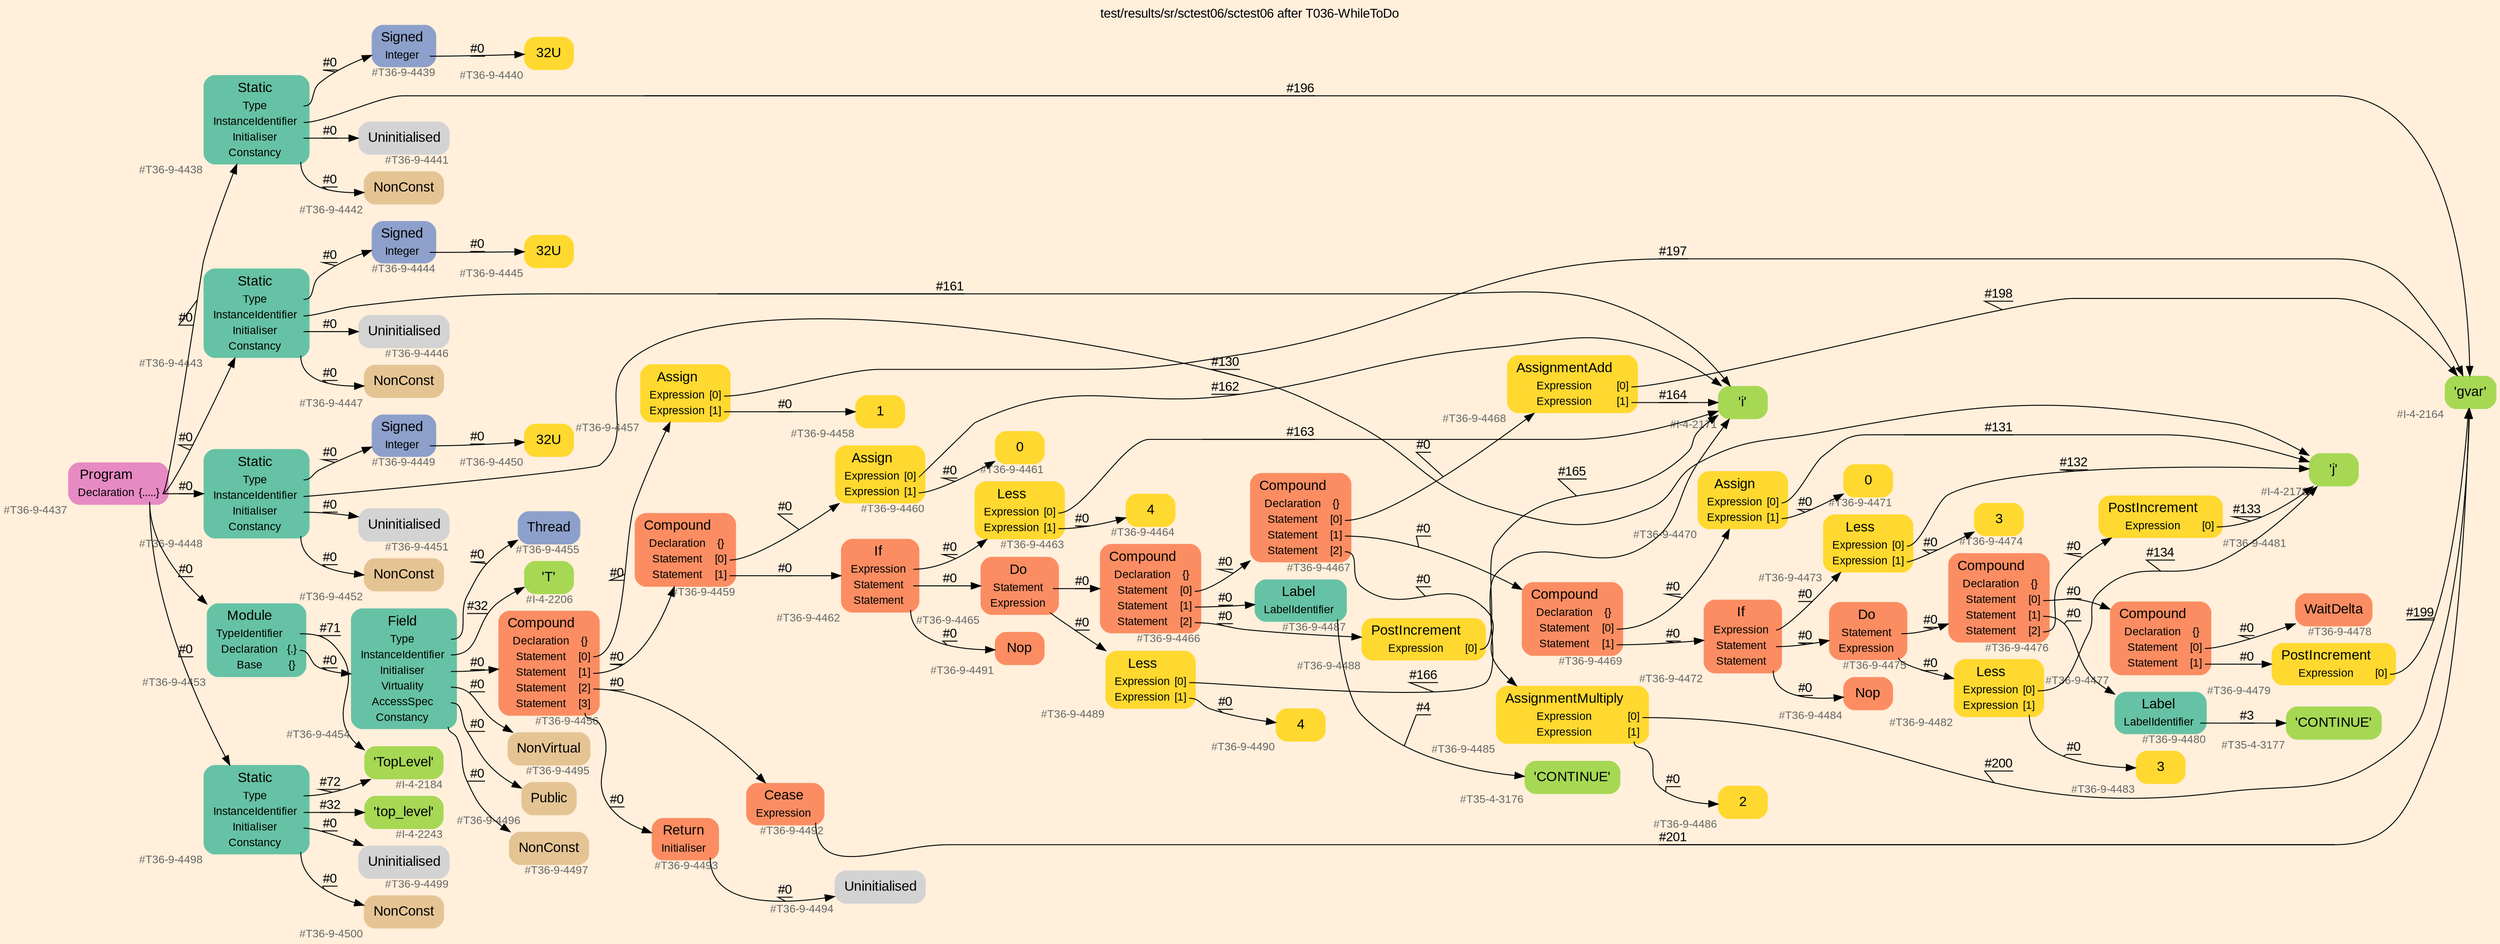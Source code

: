 digraph "test/results/sr/sctest06/sctest06 after T036-WhileToDo" {
label = "test/results/sr/sctest06/sctest06 after T036-WhileToDo"
labelloc = t
graph [
    rankdir = "LR"
    ranksep = 0.3
    bgcolor = antiquewhite1
    color = black
    fontcolor = black
    fontname = "Arial"
];
node [
    fontname = "Arial"
];
edge [
    fontname = "Arial"
];

// -------------------- node figure --------------------
// -------- block #T36-9-4437 ----------
"#T36-9-4437" [
    fillcolor = "/set28/4"
    xlabel = "#T36-9-4437"
    fontsize = "12"
    fontcolor = grey40
    shape = "plaintext"
    label = <<TABLE BORDER="0" CELLBORDER="0" CELLSPACING="0">
     <TR><TD><FONT COLOR="black" POINT-SIZE="15">Program</FONT></TD></TR>
     <TR><TD><FONT COLOR="black" POINT-SIZE="12">Declaration</FONT></TD><TD PORT="port0"><FONT COLOR="black" POINT-SIZE="12">{.....}</FONT></TD></TR>
    </TABLE>>
    style = "rounded,filled"
];

// -------- block #T36-9-4438 ----------
"#T36-9-4438" [
    fillcolor = "/set28/1"
    xlabel = "#T36-9-4438"
    fontsize = "12"
    fontcolor = grey40
    shape = "plaintext"
    label = <<TABLE BORDER="0" CELLBORDER="0" CELLSPACING="0">
     <TR><TD><FONT COLOR="black" POINT-SIZE="15">Static</FONT></TD></TR>
     <TR><TD><FONT COLOR="black" POINT-SIZE="12">Type</FONT></TD><TD PORT="port0"></TD></TR>
     <TR><TD><FONT COLOR="black" POINT-SIZE="12">InstanceIdentifier</FONT></TD><TD PORT="port1"></TD></TR>
     <TR><TD><FONT COLOR="black" POINT-SIZE="12">Initialiser</FONT></TD><TD PORT="port2"></TD></TR>
     <TR><TD><FONT COLOR="black" POINT-SIZE="12">Constancy</FONT></TD><TD PORT="port3"></TD></TR>
    </TABLE>>
    style = "rounded,filled"
];

// -------- block #T36-9-4439 ----------
"#T36-9-4439" [
    fillcolor = "/set28/3"
    xlabel = "#T36-9-4439"
    fontsize = "12"
    fontcolor = grey40
    shape = "plaintext"
    label = <<TABLE BORDER="0" CELLBORDER="0" CELLSPACING="0">
     <TR><TD><FONT COLOR="black" POINT-SIZE="15">Signed</FONT></TD></TR>
     <TR><TD><FONT COLOR="black" POINT-SIZE="12">Integer</FONT></TD><TD PORT="port0"></TD></TR>
    </TABLE>>
    style = "rounded,filled"
];

// -------- block #T36-9-4440 ----------
"#T36-9-4440" [
    fillcolor = "/set28/6"
    xlabel = "#T36-9-4440"
    fontsize = "12"
    fontcolor = grey40
    shape = "plaintext"
    label = <<TABLE BORDER="0" CELLBORDER="0" CELLSPACING="0">
     <TR><TD><FONT COLOR="black" POINT-SIZE="15">32U</FONT></TD></TR>
    </TABLE>>
    style = "rounded,filled"
];

// -------- block #I-4-2164 ----------
"#I-4-2164" [
    fillcolor = "/set28/5"
    xlabel = "#I-4-2164"
    fontsize = "12"
    fontcolor = grey40
    shape = "plaintext"
    label = <<TABLE BORDER="0" CELLBORDER="0" CELLSPACING="0">
     <TR><TD><FONT COLOR="black" POINT-SIZE="15">'gvar'</FONT></TD></TR>
    </TABLE>>
    style = "rounded,filled"
];

// -------- block #T36-9-4441 ----------
"#T36-9-4441" [
    xlabel = "#T36-9-4441"
    fontsize = "12"
    fontcolor = grey40
    shape = "plaintext"
    label = <<TABLE BORDER="0" CELLBORDER="0" CELLSPACING="0">
     <TR><TD><FONT COLOR="black" POINT-SIZE="15">Uninitialised</FONT></TD></TR>
    </TABLE>>
    style = "rounded,filled"
];

// -------- block #T36-9-4442 ----------
"#T36-9-4442" [
    fillcolor = "/set28/7"
    xlabel = "#T36-9-4442"
    fontsize = "12"
    fontcolor = grey40
    shape = "plaintext"
    label = <<TABLE BORDER="0" CELLBORDER="0" CELLSPACING="0">
     <TR><TD><FONT COLOR="black" POINT-SIZE="15">NonConst</FONT></TD></TR>
    </TABLE>>
    style = "rounded,filled"
];

// -------- block #T36-9-4443 ----------
"#T36-9-4443" [
    fillcolor = "/set28/1"
    xlabel = "#T36-9-4443"
    fontsize = "12"
    fontcolor = grey40
    shape = "plaintext"
    label = <<TABLE BORDER="0" CELLBORDER="0" CELLSPACING="0">
     <TR><TD><FONT COLOR="black" POINT-SIZE="15">Static</FONT></TD></TR>
     <TR><TD><FONT COLOR="black" POINT-SIZE="12">Type</FONT></TD><TD PORT="port0"></TD></TR>
     <TR><TD><FONT COLOR="black" POINT-SIZE="12">InstanceIdentifier</FONT></TD><TD PORT="port1"></TD></TR>
     <TR><TD><FONT COLOR="black" POINT-SIZE="12">Initialiser</FONT></TD><TD PORT="port2"></TD></TR>
     <TR><TD><FONT COLOR="black" POINT-SIZE="12">Constancy</FONT></TD><TD PORT="port3"></TD></TR>
    </TABLE>>
    style = "rounded,filled"
];

// -------- block #T36-9-4444 ----------
"#T36-9-4444" [
    fillcolor = "/set28/3"
    xlabel = "#T36-9-4444"
    fontsize = "12"
    fontcolor = grey40
    shape = "plaintext"
    label = <<TABLE BORDER="0" CELLBORDER="0" CELLSPACING="0">
     <TR><TD><FONT COLOR="black" POINT-SIZE="15">Signed</FONT></TD></TR>
     <TR><TD><FONT COLOR="black" POINT-SIZE="12">Integer</FONT></TD><TD PORT="port0"></TD></TR>
    </TABLE>>
    style = "rounded,filled"
];

// -------- block #T36-9-4445 ----------
"#T36-9-4445" [
    fillcolor = "/set28/6"
    xlabel = "#T36-9-4445"
    fontsize = "12"
    fontcolor = grey40
    shape = "plaintext"
    label = <<TABLE BORDER="0" CELLBORDER="0" CELLSPACING="0">
     <TR><TD><FONT COLOR="black" POINT-SIZE="15">32U</FONT></TD></TR>
    </TABLE>>
    style = "rounded,filled"
];

// -------- block #I-4-2171 ----------
"#I-4-2171" [
    fillcolor = "/set28/5"
    xlabel = "#I-4-2171"
    fontsize = "12"
    fontcolor = grey40
    shape = "plaintext"
    label = <<TABLE BORDER="0" CELLBORDER="0" CELLSPACING="0">
     <TR><TD><FONT COLOR="black" POINT-SIZE="15">'i'</FONT></TD></TR>
    </TABLE>>
    style = "rounded,filled"
];

// -------- block #T36-9-4446 ----------
"#T36-9-4446" [
    xlabel = "#T36-9-4446"
    fontsize = "12"
    fontcolor = grey40
    shape = "plaintext"
    label = <<TABLE BORDER="0" CELLBORDER="0" CELLSPACING="0">
     <TR><TD><FONT COLOR="black" POINT-SIZE="15">Uninitialised</FONT></TD></TR>
    </TABLE>>
    style = "rounded,filled"
];

// -------- block #T36-9-4447 ----------
"#T36-9-4447" [
    fillcolor = "/set28/7"
    xlabel = "#T36-9-4447"
    fontsize = "12"
    fontcolor = grey40
    shape = "plaintext"
    label = <<TABLE BORDER="0" CELLBORDER="0" CELLSPACING="0">
     <TR><TD><FONT COLOR="black" POINT-SIZE="15">NonConst</FONT></TD></TR>
    </TABLE>>
    style = "rounded,filled"
];

// -------- block #T36-9-4448 ----------
"#T36-9-4448" [
    fillcolor = "/set28/1"
    xlabel = "#T36-9-4448"
    fontsize = "12"
    fontcolor = grey40
    shape = "plaintext"
    label = <<TABLE BORDER="0" CELLBORDER="0" CELLSPACING="0">
     <TR><TD><FONT COLOR="black" POINT-SIZE="15">Static</FONT></TD></TR>
     <TR><TD><FONT COLOR="black" POINT-SIZE="12">Type</FONT></TD><TD PORT="port0"></TD></TR>
     <TR><TD><FONT COLOR="black" POINT-SIZE="12">InstanceIdentifier</FONT></TD><TD PORT="port1"></TD></TR>
     <TR><TD><FONT COLOR="black" POINT-SIZE="12">Initialiser</FONT></TD><TD PORT="port2"></TD></TR>
     <TR><TD><FONT COLOR="black" POINT-SIZE="12">Constancy</FONT></TD><TD PORT="port3"></TD></TR>
    </TABLE>>
    style = "rounded,filled"
];

// -------- block #T36-9-4449 ----------
"#T36-9-4449" [
    fillcolor = "/set28/3"
    xlabel = "#T36-9-4449"
    fontsize = "12"
    fontcolor = grey40
    shape = "plaintext"
    label = <<TABLE BORDER="0" CELLBORDER="0" CELLSPACING="0">
     <TR><TD><FONT COLOR="black" POINT-SIZE="15">Signed</FONT></TD></TR>
     <TR><TD><FONT COLOR="black" POINT-SIZE="12">Integer</FONT></TD><TD PORT="port0"></TD></TR>
    </TABLE>>
    style = "rounded,filled"
];

// -------- block #T36-9-4450 ----------
"#T36-9-4450" [
    fillcolor = "/set28/6"
    xlabel = "#T36-9-4450"
    fontsize = "12"
    fontcolor = grey40
    shape = "plaintext"
    label = <<TABLE BORDER="0" CELLBORDER="0" CELLSPACING="0">
     <TR><TD><FONT COLOR="black" POINT-SIZE="15">32U</FONT></TD></TR>
    </TABLE>>
    style = "rounded,filled"
];

// -------- block #I-4-2178 ----------
"#I-4-2178" [
    fillcolor = "/set28/5"
    xlabel = "#I-4-2178"
    fontsize = "12"
    fontcolor = grey40
    shape = "plaintext"
    label = <<TABLE BORDER="0" CELLBORDER="0" CELLSPACING="0">
     <TR><TD><FONT COLOR="black" POINT-SIZE="15">'j'</FONT></TD></TR>
    </TABLE>>
    style = "rounded,filled"
];

// -------- block #T36-9-4451 ----------
"#T36-9-4451" [
    xlabel = "#T36-9-4451"
    fontsize = "12"
    fontcolor = grey40
    shape = "plaintext"
    label = <<TABLE BORDER="0" CELLBORDER="0" CELLSPACING="0">
     <TR><TD><FONT COLOR="black" POINT-SIZE="15">Uninitialised</FONT></TD></TR>
    </TABLE>>
    style = "rounded,filled"
];

// -------- block #T36-9-4452 ----------
"#T36-9-4452" [
    fillcolor = "/set28/7"
    xlabel = "#T36-9-4452"
    fontsize = "12"
    fontcolor = grey40
    shape = "plaintext"
    label = <<TABLE BORDER="0" CELLBORDER="0" CELLSPACING="0">
     <TR><TD><FONT COLOR="black" POINT-SIZE="15">NonConst</FONT></TD></TR>
    </TABLE>>
    style = "rounded,filled"
];

// -------- block #T36-9-4453 ----------
"#T36-9-4453" [
    fillcolor = "/set28/1"
    xlabel = "#T36-9-4453"
    fontsize = "12"
    fontcolor = grey40
    shape = "plaintext"
    label = <<TABLE BORDER="0" CELLBORDER="0" CELLSPACING="0">
     <TR><TD><FONT COLOR="black" POINT-SIZE="15">Module</FONT></TD></TR>
     <TR><TD><FONT COLOR="black" POINT-SIZE="12">TypeIdentifier</FONT></TD><TD PORT="port0"></TD></TR>
     <TR><TD><FONT COLOR="black" POINT-SIZE="12">Declaration</FONT></TD><TD PORT="port1"><FONT COLOR="black" POINT-SIZE="12">{.}</FONT></TD></TR>
     <TR><TD><FONT COLOR="black" POINT-SIZE="12">Base</FONT></TD><TD PORT="port2"><FONT COLOR="black" POINT-SIZE="12">{}</FONT></TD></TR>
    </TABLE>>
    style = "rounded,filled"
];

// -------- block #I-4-2184 ----------
"#I-4-2184" [
    fillcolor = "/set28/5"
    xlabel = "#I-4-2184"
    fontsize = "12"
    fontcolor = grey40
    shape = "plaintext"
    label = <<TABLE BORDER="0" CELLBORDER="0" CELLSPACING="0">
     <TR><TD><FONT COLOR="black" POINT-SIZE="15">'TopLevel'</FONT></TD></TR>
    </TABLE>>
    style = "rounded,filled"
];

// -------- block #T36-9-4454 ----------
"#T36-9-4454" [
    fillcolor = "/set28/1"
    xlabel = "#T36-9-4454"
    fontsize = "12"
    fontcolor = grey40
    shape = "plaintext"
    label = <<TABLE BORDER="0" CELLBORDER="0" CELLSPACING="0">
     <TR><TD><FONT COLOR="black" POINT-SIZE="15">Field</FONT></TD></TR>
     <TR><TD><FONT COLOR="black" POINT-SIZE="12">Type</FONT></TD><TD PORT="port0"></TD></TR>
     <TR><TD><FONT COLOR="black" POINT-SIZE="12">InstanceIdentifier</FONT></TD><TD PORT="port1"></TD></TR>
     <TR><TD><FONT COLOR="black" POINT-SIZE="12">Initialiser</FONT></TD><TD PORT="port2"></TD></TR>
     <TR><TD><FONT COLOR="black" POINT-SIZE="12">Virtuality</FONT></TD><TD PORT="port3"></TD></TR>
     <TR><TD><FONT COLOR="black" POINT-SIZE="12">AccessSpec</FONT></TD><TD PORT="port4"></TD></TR>
     <TR><TD><FONT COLOR="black" POINT-SIZE="12">Constancy</FONT></TD><TD PORT="port5"></TD></TR>
    </TABLE>>
    style = "rounded,filled"
];

// -------- block #T36-9-4455 ----------
"#T36-9-4455" [
    fillcolor = "/set28/3"
    xlabel = "#T36-9-4455"
    fontsize = "12"
    fontcolor = grey40
    shape = "plaintext"
    label = <<TABLE BORDER="0" CELLBORDER="0" CELLSPACING="0">
     <TR><TD><FONT COLOR="black" POINT-SIZE="15">Thread</FONT></TD></TR>
    </TABLE>>
    style = "rounded,filled"
];

// -------- block #I-4-2206 ----------
"#I-4-2206" [
    fillcolor = "/set28/5"
    xlabel = "#I-4-2206"
    fontsize = "12"
    fontcolor = grey40
    shape = "plaintext"
    label = <<TABLE BORDER="0" CELLBORDER="0" CELLSPACING="0">
     <TR><TD><FONT COLOR="black" POINT-SIZE="15">'T'</FONT></TD></TR>
    </TABLE>>
    style = "rounded,filled"
];

// -------- block #T36-9-4456 ----------
"#T36-9-4456" [
    fillcolor = "/set28/2"
    xlabel = "#T36-9-4456"
    fontsize = "12"
    fontcolor = grey40
    shape = "plaintext"
    label = <<TABLE BORDER="0" CELLBORDER="0" CELLSPACING="0">
     <TR><TD><FONT COLOR="black" POINT-SIZE="15">Compound</FONT></TD></TR>
     <TR><TD><FONT COLOR="black" POINT-SIZE="12">Declaration</FONT></TD><TD PORT="port0"><FONT COLOR="black" POINT-SIZE="12">{}</FONT></TD></TR>
     <TR><TD><FONT COLOR="black" POINT-SIZE="12">Statement</FONT></TD><TD PORT="port1"><FONT COLOR="black" POINT-SIZE="12">[0]</FONT></TD></TR>
     <TR><TD><FONT COLOR="black" POINT-SIZE="12">Statement</FONT></TD><TD PORT="port2"><FONT COLOR="black" POINT-SIZE="12">[1]</FONT></TD></TR>
     <TR><TD><FONT COLOR="black" POINT-SIZE="12">Statement</FONT></TD><TD PORT="port3"><FONT COLOR="black" POINT-SIZE="12">[2]</FONT></TD></TR>
     <TR><TD><FONT COLOR="black" POINT-SIZE="12">Statement</FONT></TD><TD PORT="port4"><FONT COLOR="black" POINT-SIZE="12">[3]</FONT></TD></TR>
    </TABLE>>
    style = "rounded,filled"
];

// -------- block #T36-9-4457 ----------
"#T36-9-4457" [
    fillcolor = "/set28/6"
    xlabel = "#T36-9-4457"
    fontsize = "12"
    fontcolor = grey40
    shape = "plaintext"
    label = <<TABLE BORDER="0" CELLBORDER="0" CELLSPACING="0">
     <TR><TD><FONT COLOR="black" POINT-SIZE="15">Assign</FONT></TD></TR>
     <TR><TD><FONT COLOR="black" POINT-SIZE="12">Expression</FONT></TD><TD PORT="port0"><FONT COLOR="black" POINT-SIZE="12">[0]</FONT></TD></TR>
     <TR><TD><FONT COLOR="black" POINT-SIZE="12">Expression</FONT></TD><TD PORT="port1"><FONT COLOR="black" POINT-SIZE="12">[1]</FONT></TD></TR>
    </TABLE>>
    style = "rounded,filled"
];

// -------- block #T36-9-4458 ----------
"#T36-9-4458" [
    fillcolor = "/set28/6"
    xlabel = "#T36-9-4458"
    fontsize = "12"
    fontcolor = grey40
    shape = "plaintext"
    label = <<TABLE BORDER="0" CELLBORDER="0" CELLSPACING="0">
     <TR><TD><FONT COLOR="black" POINT-SIZE="15">1</FONT></TD></TR>
    </TABLE>>
    style = "rounded,filled"
];

// -------- block #T36-9-4459 ----------
"#T36-9-4459" [
    fillcolor = "/set28/2"
    xlabel = "#T36-9-4459"
    fontsize = "12"
    fontcolor = grey40
    shape = "plaintext"
    label = <<TABLE BORDER="0" CELLBORDER="0" CELLSPACING="0">
     <TR><TD><FONT COLOR="black" POINT-SIZE="15">Compound</FONT></TD></TR>
     <TR><TD><FONT COLOR="black" POINT-SIZE="12">Declaration</FONT></TD><TD PORT="port0"><FONT COLOR="black" POINT-SIZE="12">{}</FONT></TD></TR>
     <TR><TD><FONT COLOR="black" POINT-SIZE="12">Statement</FONT></TD><TD PORT="port1"><FONT COLOR="black" POINT-SIZE="12">[0]</FONT></TD></TR>
     <TR><TD><FONT COLOR="black" POINT-SIZE="12">Statement</FONT></TD><TD PORT="port2"><FONT COLOR="black" POINT-SIZE="12">[1]</FONT></TD></TR>
    </TABLE>>
    style = "rounded,filled"
];

// -------- block #T36-9-4460 ----------
"#T36-9-4460" [
    fillcolor = "/set28/6"
    xlabel = "#T36-9-4460"
    fontsize = "12"
    fontcolor = grey40
    shape = "plaintext"
    label = <<TABLE BORDER="0" CELLBORDER="0" CELLSPACING="0">
     <TR><TD><FONT COLOR="black" POINT-SIZE="15">Assign</FONT></TD></TR>
     <TR><TD><FONT COLOR="black" POINT-SIZE="12">Expression</FONT></TD><TD PORT="port0"><FONT COLOR="black" POINT-SIZE="12">[0]</FONT></TD></TR>
     <TR><TD><FONT COLOR="black" POINT-SIZE="12">Expression</FONT></TD><TD PORT="port1"><FONT COLOR="black" POINT-SIZE="12">[1]</FONT></TD></TR>
    </TABLE>>
    style = "rounded,filled"
];

// -------- block #T36-9-4461 ----------
"#T36-9-4461" [
    fillcolor = "/set28/6"
    xlabel = "#T36-9-4461"
    fontsize = "12"
    fontcolor = grey40
    shape = "plaintext"
    label = <<TABLE BORDER="0" CELLBORDER="0" CELLSPACING="0">
     <TR><TD><FONT COLOR="black" POINT-SIZE="15">0</FONT></TD></TR>
    </TABLE>>
    style = "rounded,filled"
];

// -------- block #T36-9-4462 ----------
"#T36-9-4462" [
    fillcolor = "/set28/2"
    xlabel = "#T36-9-4462"
    fontsize = "12"
    fontcolor = grey40
    shape = "plaintext"
    label = <<TABLE BORDER="0" CELLBORDER="0" CELLSPACING="0">
     <TR><TD><FONT COLOR="black" POINT-SIZE="15">If</FONT></TD></TR>
     <TR><TD><FONT COLOR="black" POINT-SIZE="12">Expression</FONT></TD><TD PORT="port0"></TD></TR>
     <TR><TD><FONT COLOR="black" POINT-SIZE="12">Statement</FONT></TD><TD PORT="port1"></TD></TR>
     <TR><TD><FONT COLOR="black" POINT-SIZE="12">Statement</FONT></TD><TD PORT="port2"></TD></TR>
    </TABLE>>
    style = "rounded,filled"
];

// -------- block #T36-9-4463 ----------
"#T36-9-4463" [
    fillcolor = "/set28/6"
    xlabel = "#T36-9-4463"
    fontsize = "12"
    fontcolor = grey40
    shape = "plaintext"
    label = <<TABLE BORDER="0" CELLBORDER="0" CELLSPACING="0">
     <TR><TD><FONT COLOR="black" POINT-SIZE="15">Less</FONT></TD></TR>
     <TR><TD><FONT COLOR="black" POINT-SIZE="12">Expression</FONT></TD><TD PORT="port0"><FONT COLOR="black" POINT-SIZE="12">[0]</FONT></TD></TR>
     <TR><TD><FONT COLOR="black" POINT-SIZE="12">Expression</FONT></TD><TD PORT="port1"><FONT COLOR="black" POINT-SIZE="12">[1]</FONT></TD></TR>
    </TABLE>>
    style = "rounded,filled"
];

// -------- block #T36-9-4464 ----------
"#T36-9-4464" [
    fillcolor = "/set28/6"
    xlabel = "#T36-9-4464"
    fontsize = "12"
    fontcolor = grey40
    shape = "plaintext"
    label = <<TABLE BORDER="0" CELLBORDER="0" CELLSPACING="0">
     <TR><TD><FONT COLOR="black" POINT-SIZE="15">4</FONT></TD></TR>
    </TABLE>>
    style = "rounded,filled"
];

// -------- block #T36-9-4465 ----------
"#T36-9-4465" [
    fillcolor = "/set28/2"
    xlabel = "#T36-9-4465"
    fontsize = "12"
    fontcolor = grey40
    shape = "plaintext"
    label = <<TABLE BORDER="0" CELLBORDER="0" CELLSPACING="0">
     <TR><TD><FONT COLOR="black" POINT-SIZE="15">Do</FONT></TD></TR>
     <TR><TD><FONT COLOR="black" POINT-SIZE="12">Statement</FONT></TD><TD PORT="port0"></TD></TR>
     <TR><TD><FONT COLOR="black" POINT-SIZE="12">Expression</FONT></TD><TD PORT="port1"></TD></TR>
    </TABLE>>
    style = "rounded,filled"
];

// -------- block #T36-9-4466 ----------
"#T36-9-4466" [
    fillcolor = "/set28/2"
    xlabel = "#T36-9-4466"
    fontsize = "12"
    fontcolor = grey40
    shape = "plaintext"
    label = <<TABLE BORDER="0" CELLBORDER="0" CELLSPACING="0">
     <TR><TD><FONT COLOR="black" POINT-SIZE="15">Compound</FONT></TD></TR>
     <TR><TD><FONT COLOR="black" POINT-SIZE="12">Declaration</FONT></TD><TD PORT="port0"><FONT COLOR="black" POINT-SIZE="12">{}</FONT></TD></TR>
     <TR><TD><FONT COLOR="black" POINT-SIZE="12">Statement</FONT></TD><TD PORT="port1"><FONT COLOR="black" POINT-SIZE="12">[0]</FONT></TD></TR>
     <TR><TD><FONT COLOR="black" POINT-SIZE="12">Statement</FONT></TD><TD PORT="port2"><FONT COLOR="black" POINT-SIZE="12">[1]</FONT></TD></TR>
     <TR><TD><FONT COLOR="black" POINT-SIZE="12">Statement</FONT></TD><TD PORT="port3"><FONT COLOR="black" POINT-SIZE="12">[2]</FONT></TD></TR>
    </TABLE>>
    style = "rounded,filled"
];

// -------- block #T36-9-4467 ----------
"#T36-9-4467" [
    fillcolor = "/set28/2"
    xlabel = "#T36-9-4467"
    fontsize = "12"
    fontcolor = grey40
    shape = "plaintext"
    label = <<TABLE BORDER="0" CELLBORDER="0" CELLSPACING="0">
     <TR><TD><FONT COLOR="black" POINT-SIZE="15">Compound</FONT></TD></TR>
     <TR><TD><FONT COLOR="black" POINT-SIZE="12">Declaration</FONT></TD><TD PORT="port0"><FONT COLOR="black" POINT-SIZE="12">{}</FONT></TD></TR>
     <TR><TD><FONT COLOR="black" POINT-SIZE="12">Statement</FONT></TD><TD PORT="port1"><FONT COLOR="black" POINT-SIZE="12">[0]</FONT></TD></TR>
     <TR><TD><FONT COLOR="black" POINT-SIZE="12">Statement</FONT></TD><TD PORT="port2"><FONT COLOR="black" POINT-SIZE="12">[1]</FONT></TD></TR>
     <TR><TD><FONT COLOR="black" POINT-SIZE="12">Statement</FONT></TD><TD PORT="port3"><FONT COLOR="black" POINT-SIZE="12">[2]</FONT></TD></TR>
    </TABLE>>
    style = "rounded,filled"
];

// -------- block #T36-9-4468 ----------
"#T36-9-4468" [
    fillcolor = "/set28/6"
    xlabel = "#T36-9-4468"
    fontsize = "12"
    fontcolor = grey40
    shape = "plaintext"
    label = <<TABLE BORDER="0" CELLBORDER="0" CELLSPACING="0">
     <TR><TD><FONT COLOR="black" POINT-SIZE="15">AssignmentAdd</FONT></TD></TR>
     <TR><TD><FONT COLOR="black" POINT-SIZE="12">Expression</FONT></TD><TD PORT="port0"><FONT COLOR="black" POINT-SIZE="12">[0]</FONT></TD></TR>
     <TR><TD><FONT COLOR="black" POINT-SIZE="12">Expression</FONT></TD><TD PORT="port1"><FONT COLOR="black" POINT-SIZE="12">[1]</FONT></TD></TR>
    </TABLE>>
    style = "rounded,filled"
];

// -------- block #T36-9-4469 ----------
"#T36-9-4469" [
    fillcolor = "/set28/2"
    xlabel = "#T36-9-4469"
    fontsize = "12"
    fontcolor = grey40
    shape = "plaintext"
    label = <<TABLE BORDER="0" CELLBORDER="0" CELLSPACING="0">
     <TR><TD><FONT COLOR="black" POINT-SIZE="15">Compound</FONT></TD></TR>
     <TR><TD><FONT COLOR="black" POINT-SIZE="12">Declaration</FONT></TD><TD PORT="port0"><FONT COLOR="black" POINT-SIZE="12">{}</FONT></TD></TR>
     <TR><TD><FONT COLOR="black" POINT-SIZE="12">Statement</FONT></TD><TD PORT="port1"><FONT COLOR="black" POINT-SIZE="12">[0]</FONT></TD></TR>
     <TR><TD><FONT COLOR="black" POINT-SIZE="12">Statement</FONT></TD><TD PORT="port2"><FONT COLOR="black" POINT-SIZE="12">[1]</FONT></TD></TR>
    </TABLE>>
    style = "rounded,filled"
];

// -------- block #T36-9-4470 ----------
"#T36-9-4470" [
    fillcolor = "/set28/6"
    xlabel = "#T36-9-4470"
    fontsize = "12"
    fontcolor = grey40
    shape = "plaintext"
    label = <<TABLE BORDER="0" CELLBORDER="0" CELLSPACING="0">
     <TR><TD><FONT COLOR="black" POINT-SIZE="15">Assign</FONT></TD></TR>
     <TR><TD><FONT COLOR="black" POINT-SIZE="12">Expression</FONT></TD><TD PORT="port0"><FONT COLOR="black" POINT-SIZE="12">[0]</FONT></TD></TR>
     <TR><TD><FONT COLOR="black" POINT-SIZE="12">Expression</FONT></TD><TD PORT="port1"><FONT COLOR="black" POINT-SIZE="12">[1]</FONT></TD></TR>
    </TABLE>>
    style = "rounded,filled"
];

// -------- block #T36-9-4471 ----------
"#T36-9-4471" [
    fillcolor = "/set28/6"
    xlabel = "#T36-9-4471"
    fontsize = "12"
    fontcolor = grey40
    shape = "plaintext"
    label = <<TABLE BORDER="0" CELLBORDER="0" CELLSPACING="0">
     <TR><TD><FONT COLOR="black" POINT-SIZE="15">0</FONT></TD></TR>
    </TABLE>>
    style = "rounded,filled"
];

// -------- block #T36-9-4472 ----------
"#T36-9-4472" [
    fillcolor = "/set28/2"
    xlabel = "#T36-9-4472"
    fontsize = "12"
    fontcolor = grey40
    shape = "plaintext"
    label = <<TABLE BORDER="0" CELLBORDER="0" CELLSPACING="0">
     <TR><TD><FONT COLOR="black" POINT-SIZE="15">If</FONT></TD></TR>
     <TR><TD><FONT COLOR="black" POINT-SIZE="12">Expression</FONT></TD><TD PORT="port0"></TD></TR>
     <TR><TD><FONT COLOR="black" POINT-SIZE="12">Statement</FONT></TD><TD PORT="port1"></TD></TR>
     <TR><TD><FONT COLOR="black" POINT-SIZE="12">Statement</FONT></TD><TD PORT="port2"></TD></TR>
    </TABLE>>
    style = "rounded,filled"
];

// -------- block #T36-9-4473 ----------
"#T36-9-4473" [
    fillcolor = "/set28/6"
    xlabel = "#T36-9-4473"
    fontsize = "12"
    fontcolor = grey40
    shape = "plaintext"
    label = <<TABLE BORDER="0" CELLBORDER="0" CELLSPACING="0">
     <TR><TD><FONT COLOR="black" POINT-SIZE="15">Less</FONT></TD></TR>
     <TR><TD><FONT COLOR="black" POINT-SIZE="12">Expression</FONT></TD><TD PORT="port0"><FONT COLOR="black" POINT-SIZE="12">[0]</FONT></TD></TR>
     <TR><TD><FONT COLOR="black" POINT-SIZE="12">Expression</FONT></TD><TD PORT="port1"><FONT COLOR="black" POINT-SIZE="12">[1]</FONT></TD></TR>
    </TABLE>>
    style = "rounded,filled"
];

// -------- block #T36-9-4474 ----------
"#T36-9-4474" [
    fillcolor = "/set28/6"
    xlabel = "#T36-9-4474"
    fontsize = "12"
    fontcolor = grey40
    shape = "plaintext"
    label = <<TABLE BORDER="0" CELLBORDER="0" CELLSPACING="0">
     <TR><TD><FONT COLOR="black" POINT-SIZE="15">3</FONT></TD></TR>
    </TABLE>>
    style = "rounded,filled"
];

// -------- block #T36-9-4475 ----------
"#T36-9-4475" [
    fillcolor = "/set28/2"
    xlabel = "#T36-9-4475"
    fontsize = "12"
    fontcolor = grey40
    shape = "plaintext"
    label = <<TABLE BORDER="0" CELLBORDER="0" CELLSPACING="0">
     <TR><TD><FONT COLOR="black" POINT-SIZE="15">Do</FONT></TD></TR>
     <TR><TD><FONT COLOR="black" POINT-SIZE="12">Statement</FONT></TD><TD PORT="port0"></TD></TR>
     <TR><TD><FONT COLOR="black" POINT-SIZE="12">Expression</FONT></TD><TD PORT="port1"></TD></TR>
    </TABLE>>
    style = "rounded,filled"
];

// -------- block #T36-9-4476 ----------
"#T36-9-4476" [
    fillcolor = "/set28/2"
    xlabel = "#T36-9-4476"
    fontsize = "12"
    fontcolor = grey40
    shape = "plaintext"
    label = <<TABLE BORDER="0" CELLBORDER="0" CELLSPACING="0">
     <TR><TD><FONT COLOR="black" POINT-SIZE="15">Compound</FONT></TD></TR>
     <TR><TD><FONT COLOR="black" POINT-SIZE="12">Declaration</FONT></TD><TD PORT="port0"><FONT COLOR="black" POINT-SIZE="12">{}</FONT></TD></TR>
     <TR><TD><FONT COLOR="black" POINT-SIZE="12">Statement</FONT></TD><TD PORT="port1"><FONT COLOR="black" POINT-SIZE="12">[0]</FONT></TD></TR>
     <TR><TD><FONT COLOR="black" POINT-SIZE="12">Statement</FONT></TD><TD PORT="port2"><FONT COLOR="black" POINT-SIZE="12">[1]</FONT></TD></TR>
     <TR><TD><FONT COLOR="black" POINT-SIZE="12">Statement</FONT></TD><TD PORT="port3"><FONT COLOR="black" POINT-SIZE="12">[2]</FONT></TD></TR>
    </TABLE>>
    style = "rounded,filled"
];

// -------- block #T36-9-4477 ----------
"#T36-9-4477" [
    fillcolor = "/set28/2"
    xlabel = "#T36-9-4477"
    fontsize = "12"
    fontcolor = grey40
    shape = "plaintext"
    label = <<TABLE BORDER="0" CELLBORDER="0" CELLSPACING="0">
     <TR><TD><FONT COLOR="black" POINT-SIZE="15">Compound</FONT></TD></TR>
     <TR><TD><FONT COLOR="black" POINT-SIZE="12">Declaration</FONT></TD><TD PORT="port0"><FONT COLOR="black" POINT-SIZE="12">{}</FONT></TD></TR>
     <TR><TD><FONT COLOR="black" POINT-SIZE="12">Statement</FONT></TD><TD PORT="port1"><FONT COLOR="black" POINT-SIZE="12">[0]</FONT></TD></TR>
     <TR><TD><FONT COLOR="black" POINT-SIZE="12">Statement</FONT></TD><TD PORT="port2"><FONT COLOR="black" POINT-SIZE="12">[1]</FONT></TD></TR>
    </TABLE>>
    style = "rounded,filled"
];

// -------- block #T36-9-4478 ----------
"#T36-9-4478" [
    fillcolor = "/set28/2"
    xlabel = "#T36-9-4478"
    fontsize = "12"
    fontcolor = grey40
    shape = "plaintext"
    label = <<TABLE BORDER="0" CELLBORDER="0" CELLSPACING="0">
     <TR><TD><FONT COLOR="black" POINT-SIZE="15">WaitDelta</FONT></TD></TR>
    </TABLE>>
    style = "rounded,filled"
];

// -------- block #T36-9-4479 ----------
"#T36-9-4479" [
    fillcolor = "/set28/6"
    xlabel = "#T36-9-4479"
    fontsize = "12"
    fontcolor = grey40
    shape = "plaintext"
    label = <<TABLE BORDER="0" CELLBORDER="0" CELLSPACING="0">
     <TR><TD><FONT COLOR="black" POINT-SIZE="15">PostIncrement</FONT></TD></TR>
     <TR><TD><FONT COLOR="black" POINT-SIZE="12">Expression</FONT></TD><TD PORT="port0"><FONT COLOR="black" POINT-SIZE="12">[0]</FONT></TD></TR>
    </TABLE>>
    style = "rounded,filled"
];

// -------- block #T36-9-4480 ----------
"#T36-9-4480" [
    fillcolor = "/set28/1"
    xlabel = "#T36-9-4480"
    fontsize = "12"
    fontcolor = grey40
    shape = "plaintext"
    label = <<TABLE BORDER="0" CELLBORDER="0" CELLSPACING="0">
     <TR><TD><FONT COLOR="black" POINT-SIZE="15">Label</FONT></TD></TR>
     <TR><TD><FONT COLOR="black" POINT-SIZE="12">LabelIdentifier</FONT></TD><TD PORT="port0"></TD></TR>
    </TABLE>>
    style = "rounded,filled"
];

// -------- block #T35-4-3177 ----------
"#T35-4-3177" [
    fillcolor = "/set28/5"
    xlabel = "#T35-4-3177"
    fontsize = "12"
    fontcolor = grey40
    shape = "plaintext"
    label = <<TABLE BORDER="0" CELLBORDER="0" CELLSPACING="0">
     <TR><TD><FONT COLOR="black" POINT-SIZE="15">'CONTINUE'</FONT></TD></TR>
    </TABLE>>
    style = "rounded,filled"
];

// -------- block #T36-9-4481 ----------
"#T36-9-4481" [
    fillcolor = "/set28/6"
    xlabel = "#T36-9-4481"
    fontsize = "12"
    fontcolor = grey40
    shape = "plaintext"
    label = <<TABLE BORDER="0" CELLBORDER="0" CELLSPACING="0">
     <TR><TD><FONT COLOR="black" POINT-SIZE="15">PostIncrement</FONT></TD></TR>
     <TR><TD><FONT COLOR="black" POINT-SIZE="12">Expression</FONT></TD><TD PORT="port0"><FONT COLOR="black" POINT-SIZE="12">[0]</FONT></TD></TR>
    </TABLE>>
    style = "rounded,filled"
];

// -------- block #T36-9-4482 ----------
"#T36-9-4482" [
    fillcolor = "/set28/6"
    xlabel = "#T36-9-4482"
    fontsize = "12"
    fontcolor = grey40
    shape = "plaintext"
    label = <<TABLE BORDER="0" CELLBORDER="0" CELLSPACING="0">
     <TR><TD><FONT COLOR="black" POINT-SIZE="15">Less</FONT></TD></TR>
     <TR><TD><FONT COLOR="black" POINT-SIZE="12">Expression</FONT></TD><TD PORT="port0"><FONT COLOR="black" POINT-SIZE="12">[0]</FONT></TD></TR>
     <TR><TD><FONT COLOR="black" POINT-SIZE="12">Expression</FONT></TD><TD PORT="port1"><FONT COLOR="black" POINT-SIZE="12">[1]</FONT></TD></TR>
    </TABLE>>
    style = "rounded,filled"
];

// -------- block #T36-9-4483 ----------
"#T36-9-4483" [
    fillcolor = "/set28/6"
    xlabel = "#T36-9-4483"
    fontsize = "12"
    fontcolor = grey40
    shape = "plaintext"
    label = <<TABLE BORDER="0" CELLBORDER="0" CELLSPACING="0">
     <TR><TD><FONT COLOR="black" POINT-SIZE="15">3</FONT></TD></TR>
    </TABLE>>
    style = "rounded,filled"
];

// -------- block #T36-9-4484 ----------
"#T36-9-4484" [
    fillcolor = "/set28/2"
    xlabel = "#T36-9-4484"
    fontsize = "12"
    fontcolor = grey40
    shape = "plaintext"
    label = <<TABLE BORDER="0" CELLBORDER="0" CELLSPACING="0">
     <TR><TD><FONT COLOR="black" POINT-SIZE="15">Nop</FONT></TD></TR>
    </TABLE>>
    style = "rounded,filled"
];

// -------- block #T36-9-4485 ----------
"#T36-9-4485" [
    fillcolor = "/set28/6"
    xlabel = "#T36-9-4485"
    fontsize = "12"
    fontcolor = grey40
    shape = "plaintext"
    label = <<TABLE BORDER="0" CELLBORDER="0" CELLSPACING="0">
     <TR><TD><FONT COLOR="black" POINT-SIZE="15">AssignmentMultiply</FONT></TD></TR>
     <TR><TD><FONT COLOR="black" POINT-SIZE="12">Expression</FONT></TD><TD PORT="port0"><FONT COLOR="black" POINT-SIZE="12">[0]</FONT></TD></TR>
     <TR><TD><FONT COLOR="black" POINT-SIZE="12">Expression</FONT></TD><TD PORT="port1"><FONT COLOR="black" POINT-SIZE="12">[1]</FONT></TD></TR>
    </TABLE>>
    style = "rounded,filled"
];

// -------- block #T36-9-4486 ----------
"#T36-9-4486" [
    fillcolor = "/set28/6"
    xlabel = "#T36-9-4486"
    fontsize = "12"
    fontcolor = grey40
    shape = "plaintext"
    label = <<TABLE BORDER="0" CELLBORDER="0" CELLSPACING="0">
     <TR><TD><FONT COLOR="black" POINT-SIZE="15">2</FONT></TD></TR>
    </TABLE>>
    style = "rounded,filled"
];

// -------- block #T36-9-4487 ----------
"#T36-9-4487" [
    fillcolor = "/set28/1"
    xlabel = "#T36-9-4487"
    fontsize = "12"
    fontcolor = grey40
    shape = "plaintext"
    label = <<TABLE BORDER="0" CELLBORDER="0" CELLSPACING="0">
     <TR><TD><FONT COLOR="black" POINT-SIZE="15">Label</FONT></TD></TR>
     <TR><TD><FONT COLOR="black" POINT-SIZE="12">LabelIdentifier</FONT></TD><TD PORT="port0"></TD></TR>
    </TABLE>>
    style = "rounded,filled"
];

// -------- block #T35-4-3176 ----------
"#T35-4-3176" [
    fillcolor = "/set28/5"
    xlabel = "#T35-4-3176"
    fontsize = "12"
    fontcolor = grey40
    shape = "plaintext"
    label = <<TABLE BORDER="0" CELLBORDER="0" CELLSPACING="0">
     <TR><TD><FONT COLOR="black" POINT-SIZE="15">'CONTINUE'</FONT></TD></TR>
    </TABLE>>
    style = "rounded,filled"
];

// -------- block #T36-9-4488 ----------
"#T36-9-4488" [
    fillcolor = "/set28/6"
    xlabel = "#T36-9-4488"
    fontsize = "12"
    fontcolor = grey40
    shape = "plaintext"
    label = <<TABLE BORDER="0" CELLBORDER="0" CELLSPACING="0">
     <TR><TD><FONT COLOR="black" POINT-SIZE="15">PostIncrement</FONT></TD></TR>
     <TR><TD><FONT COLOR="black" POINT-SIZE="12">Expression</FONT></TD><TD PORT="port0"><FONT COLOR="black" POINT-SIZE="12">[0]</FONT></TD></TR>
    </TABLE>>
    style = "rounded,filled"
];

// -------- block #T36-9-4489 ----------
"#T36-9-4489" [
    fillcolor = "/set28/6"
    xlabel = "#T36-9-4489"
    fontsize = "12"
    fontcolor = grey40
    shape = "plaintext"
    label = <<TABLE BORDER="0" CELLBORDER="0" CELLSPACING="0">
     <TR><TD><FONT COLOR="black" POINT-SIZE="15">Less</FONT></TD></TR>
     <TR><TD><FONT COLOR="black" POINT-SIZE="12">Expression</FONT></TD><TD PORT="port0"><FONT COLOR="black" POINT-SIZE="12">[0]</FONT></TD></TR>
     <TR><TD><FONT COLOR="black" POINT-SIZE="12">Expression</FONT></TD><TD PORT="port1"><FONT COLOR="black" POINT-SIZE="12">[1]</FONT></TD></TR>
    </TABLE>>
    style = "rounded,filled"
];

// -------- block #T36-9-4490 ----------
"#T36-9-4490" [
    fillcolor = "/set28/6"
    xlabel = "#T36-9-4490"
    fontsize = "12"
    fontcolor = grey40
    shape = "plaintext"
    label = <<TABLE BORDER="0" CELLBORDER="0" CELLSPACING="0">
     <TR><TD><FONT COLOR="black" POINT-SIZE="15">4</FONT></TD></TR>
    </TABLE>>
    style = "rounded,filled"
];

// -------- block #T36-9-4491 ----------
"#T36-9-4491" [
    fillcolor = "/set28/2"
    xlabel = "#T36-9-4491"
    fontsize = "12"
    fontcolor = grey40
    shape = "plaintext"
    label = <<TABLE BORDER="0" CELLBORDER="0" CELLSPACING="0">
     <TR><TD><FONT COLOR="black" POINT-SIZE="15">Nop</FONT></TD></TR>
    </TABLE>>
    style = "rounded,filled"
];

// -------- block #T36-9-4492 ----------
"#T36-9-4492" [
    fillcolor = "/set28/2"
    xlabel = "#T36-9-4492"
    fontsize = "12"
    fontcolor = grey40
    shape = "plaintext"
    label = <<TABLE BORDER="0" CELLBORDER="0" CELLSPACING="0">
     <TR><TD><FONT COLOR="black" POINT-SIZE="15">Cease</FONT></TD></TR>
     <TR><TD><FONT COLOR="black" POINT-SIZE="12">Expression</FONT></TD><TD PORT="port0"></TD></TR>
    </TABLE>>
    style = "rounded,filled"
];

// -------- block #T36-9-4493 ----------
"#T36-9-4493" [
    fillcolor = "/set28/2"
    xlabel = "#T36-9-4493"
    fontsize = "12"
    fontcolor = grey40
    shape = "plaintext"
    label = <<TABLE BORDER="0" CELLBORDER="0" CELLSPACING="0">
     <TR><TD><FONT COLOR="black" POINT-SIZE="15">Return</FONT></TD></TR>
     <TR><TD><FONT COLOR="black" POINT-SIZE="12">Initialiser</FONT></TD><TD PORT="port0"></TD></TR>
    </TABLE>>
    style = "rounded,filled"
];

// -------- block #T36-9-4494 ----------
"#T36-9-4494" [
    xlabel = "#T36-9-4494"
    fontsize = "12"
    fontcolor = grey40
    shape = "plaintext"
    label = <<TABLE BORDER="0" CELLBORDER="0" CELLSPACING="0">
     <TR><TD><FONT COLOR="black" POINT-SIZE="15">Uninitialised</FONT></TD></TR>
    </TABLE>>
    style = "rounded,filled"
];

// -------- block #T36-9-4495 ----------
"#T36-9-4495" [
    fillcolor = "/set28/7"
    xlabel = "#T36-9-4495"
    fontsize = "12"
    fontcolor = grey40
    shape = "plaintext"
    label = <<TABLE BORDER="0" CELLBORDER="0" CELLSPACING="0">
     <TR><TD><FONT COLOR="black" POINT-SIZE="15">NonVirtual</FONT></TD></TR>
    </TABLE>>
    style = "rounded,filled"
];

// -------- block #T36-9-4496 ----------
"#T36-9-4496" [
    fillcolor = "/set28/7"
    xlabel = "#T36-9-4496"
    fontsize = "12"
    fontcolor = grey40
    shape = "plaintext"
    label = <<TABLE BORDER="0" CELLBORDER="0" CELLSPACING="0">
     <TR><TD><FONT COLOR="black" POINT-SIZE="15">Public</FONT></TD></TR>
    </TABLE>>
    style = "rounded,filled"
];

// -------- block #T36-9-4497 ----------
"#T36-9-4497" [
    fillcolor = "/set28/7"
    xlabel = "#T36-9-4497"
    fontsize = "12"
    fontcolor = grey40
    shape = "plaintext"
    label = <<TABLE BORDER="0" CELLBORDER="0" CELLSPACING="0">
     <TR><TD><FONT COLOR="black" POINT-SIZE="15">NonConst</FONT></TD></TR>
    </TABLE>>
    style = "rounded,filled"
];

// -------- block #T36-9-4498 ----------
"#T36-9-4498" [
    fillcolor = "/set28/1"
    xlabel = "#T36-9-4498"
    fontsize = "12"
    fontcolor = grey40
    shape = "plaintext"
    label = <<TABLE BORDER="0" CELLBORDER="0" CELLSPACING="0">
     <TR><TD><FONT COLOR="black" POINT-SIZE="15">Static</FONT></TD></TR>
     <TR><TD><FONT COLOR="black" POINT-SIZE="12">Type</FONT></TD><TD PORT="port0"></TD></TR>
     <TR><TD><FONT COLOR="black" POINT-SIZE="12">InstanceIdentifier</FONT></TD><TD PORT="port1"></TD></TR>
     <TR><TD><FONT COLOR="black" POINT-SIZE="12">Initialiser</FONT></TD><TD PORT="port2"></TD></TR>
     <TR><TD><FONT COLOR="black" POINT-SIZE="12">Constancy</FONT></TD><TD PORT="port3"></TD></TR>
    </TABLE>>
    style = "rounded,filled"
];

// -------- block #I-4-2243 ----------
"#I-4-2243" [
    fillcolor = "/set28/5"
    xlabel = "#I-4-2243"
    fontsize = "12"
    fontcolor = grey40
    shape = "plaintext"
    label = <<TABLE BORDER="0" CELLBORDER="0" CELLSPACING="0">
     <TR><TD><FONT COLOR="black" POINT-SIZE="15">'top_level'</FONT></TD></TR>
    </TABLE>>
    style = "rounded,filled"
];

// -------- block #T36-9-4499 ----------
"#T36-9-4499" [
    xlabel = "#T36-9-4499"
    fontsize = "12"
    fontcolor = grey40
    shape = "plaintext"
    label = <<TABLE BORDER="0" CELLBORDER="0" CELLSPACING="0">
     <TR><TD><FONT COLOR="black" POINT-SIZE="15">Uninitialised</FONT></TD></TR>
    </TABLE>>
    style = "rounded,filled"
];

// -------- block #T36-9-4500 ----------
"#T36-9-4500" [
    fillcolor = "/set28/7"
    xlabel = "#T36-9-4500"
    fontsize = "12"
    fontcolor = grey40
    shape = "plaintext"
    label = <<TABLE BORDER="0" CELLBORDER="0" CELLSPACING="0">
     <TR><TD><FONT COLOR="black" POINT-SIZE="15">NonConst</FONT></TD></TR>
    </TABLE>>
    style = "rounded,filled"
];

"#T36-9-4437":port0 -> "#T36-9-4438" [
    label = "#0"
    decorate = true
    color = black
    fontcolor = black
];

"#T36-9-4437":port0 -> "#T36-9-4443" [
    label = "#0"
    decorate = true
    color = black
    fontcolor = black
];

"#T36-9-4437":port0 -> "#T36-9-4448" [
    label = "#0"
    decorate = true
    color = black
    fontcolor = black
];

"#T36-9-4437":port0 -> "#T36-9-4453" [
    label = "#0"
    decorate = true
    color = black
    fontcolor = black
];

"#T36-9-4437":port0 -> "#T36-9-4498" [
    label = "#0"
    decorate = true
    color = black
    fontcolor = black
];

"#T36-9-4438":port0 -> "#T36-9-4439" [
    label = "#0"
    decorate = true
    color = black
    fontcolor = black
];

"#T36-9-4438":port1 -> "#I-4-2164" [
    label = "#196"
    decorate = true
    color = black
    fontcolor = black
];

"#T36-9-4438":port2 -> "#T36-9-4441" [
    label = "#0"
    decorate = true
    color = black
    fontcolor = black
];

"#T36-9-4438":port3 -> "#T36-9-4442" [
    label = "#0"
    decorate = true
    color = black
    fontcolor = black
];

"#T36-9-4439":port0 -> "#T36-9-4440" [
    label = "#0"
    decorate = true
    color = black
    fontcolor = black
];

"#T36-9-4443":port0 -> "#T36-9-4444" [
    label = "#0"
    decorate = true
    color = black
    fontcolor = black
];

"#T36-9-4443":port1 -> "#I-4-2171" [
    label = "#161"
    decorate = true
    color = black
    fontcolor = black
];

"#T36-9-4443":port2 -> "#T36-9-4446" [
    label = "#0"
    decorate = true
    color = black
    fontcolor = black
];

"#T36-9-4443":port3 -> "#T36-9-4447" [
    label = "#0"
    decorate = true
    color = black
    fontcolor = black
];

"#T36-9-4444":port0 -> "#T36-9-4445" [
    label = "#0"
    decorate = true
    color = black
    fontcolor = black
];

"#T36-9-4448":port0 -> "#T36-9-4449" [
    label = "#0"
    decorate = true
    color = black
    fontcolor = black
];

"#T36-9-4448":port1 -> "#I-4-2178" [
    label = "#130"
    decorate = true
    color = black
    fontcolor = black
];

"#T36-9-4448":port2 -> "#T36-9-4451" [
    label = "#0"
    decorate = true
    color = black
    fontcolor = black
];

"#T36-9-4448":port3 -> "#T36-9-4452" [
    label = "#0"
    decorate = true
    color = black
    fontcolor = black
];

"#T36-9-4449":port0 -> "#T36-9-4450" [
    label = "#0"
    decorate = true
    color = black
    fontcolor = black
];

"#T36-9-4453":port0 -> "#I-4-2184" [
    label = "#71"
    decorate = true
    color = black
    fontcolor = black
];

"#T36-9-4453":port1 -> "#T36-9-4454" [
    label = "#0"
    decorate = true
    color = black
    fontcolor = black
];

"#T36-9-4454":port0 -> "#T36-9-4455" [
    label = "#0"
    decorate = true
    color = black
    fontcolor = black
];

"#T36-9-4454":port1 -> "#I-4-2206" [
    label = "#32"
    decorate = true
    color = black
    fontcolor = black
];

"#T36-9-4454":port2 -> "#T36-9-4456" [
    label = "#0"
    decorate = true
    color = black
    fontcolor = black
];

"#T36-9-4454":port3 -> "#T36-9-4495" [
    label = "#0"
    decorate = true
    color = black
    fontcolor = black
];

"#T36-9-4454":port4 -> "#T36-9-4496" [
    label = "#0"
    decorate = true
    color = black
    fontcolor = black
];

"#T36-9-4454":port5 -> "#T36-9-4497" [
    label = "#0"
    decorate = true
    color = black
    fontcolor = black
];

"#T36-9-4456":port1 -> "#T36-9-4457" [
    label = "#0"
    decorate = true
    color = black
    fontcolor = black
];

"#T36-9-4456":port2 -> "#T36-9-4459" [
    label = "#0"
    decorate = true
    color = black
    fontcolor = black
];

"#T36-9-4456":port3 -> "#T36-9-4492" [
    label = "#0"
    decorate = true
    color = black
    fontcolor = black
];

"#T36-9-4456":port4 -> "#T36-9-4493" [
    label = "#0"
    decorate = true
    color = black
    fontcolor = black
];

"#T36-9-4457":port0 -> "#I-4-2164" [
    label = "#197"
    decorate = true
    color = black
    fontcolor = black
];

"#T36-9-4457":port1 -> "#T36-9-4458" [
    label = "#0"
    decorate = true
    color = black
    fontcolor = black
];

"#T36-9-4459":port1 -> "#T36-9-4460" [
    label = "#0"
    decorate = true
    color = black
    fontcolor = black
];

"#T36-9-4459":port2 -> "#T36-9-4462" [
    label = "#0"
    decorate = true
    color = black
    fontcolor = black
];

"#T36-9-4460":port0 -> "#I-4-2171" [
    label = "#162"
    decorate = true
    color = black
    fontcolor = black
];

"#T36-9-4460":port1 -> "#T36-9-4461" [
    label = "#0"
    decorate = true
    color = black
    fontcolor = black
];

"#T36-9-4462":port0 -> "#T36-9-4463" [
    label = "#0"
    decorate = true
    color = black
    fontcolor = black
];

"#T36-9-4462":port1 -> "#T36-9-4465" [
    label = "#0"
    decorate = true
    color = black
    fontcolor = black
];

"#T36-9-4462":port2 -> "#T36-9-4491" [
    label = "#0"
    decorate = true
    color = black
    fontcolor = black
];

"#T36-9-4463":port0 -> "#I-4-2171" [
    label = "#163"
    decorate = true
    color = black
    fontcolor = black
];

"#T36-9-4463":port1 -> "#T36-9-4464" [
    label = "#0"
    decorate = true
    color = black
    fontcolor = black
];

"#T36-9-4465":port0 -> "#T36-9-4466" [
    label = "#0"
    decorate = true
    color = black
    fontcolor = black
];

"#T36-9-4465":port1 -> "#T36-9-4489" [
    label = "#0"
    decorate = true
    color = black
    fontcolor = black
];

"#T36-9-4466":port1 -> "#T36-9-4467" [
    label = "#0"
    decorate = true
    color = black
    fontcolor = black
];

"#T36-9-4466":port2 -> "#T36-9-4487" [
    label = "#0"
    decorate = true
    color = black
    fontcolor = black
];

"#T36-9-4466":port3 -> "#T36-9-4488" [
    label = "#0"
    decorate = true
    color = black
    fontcolor = black
];

"#T36-9-4467":port1 -> "#T36-9-4468" [
    label = "#0"
    decorate = true
    color = black
    fontcolor = black
];

"#T36-9-4467":port2 -> "#T36-9-4469" [
    label = "#0"
    decorate = true
    color = black
    fontcolor = black
];

"#T36-9-4467":port3 -> "#T36-9-4485" [
    label = "#0"
    decorate = true
    color = black
    fontcolor = black
];

"#T36-9-4468":port0 -> "#I-4-2164" [
    label = "#198"
    decorate = true
    color = black
    fontcolor = black
];

"#T36-9-4468":port1 -> "#I-4-2171" [
    label = "#164"
    decorate = true
    color = black
    fontcolor = black
];

"#T36-9-4469":port1 -> "#T36-9-4470" [
    label = "#0"
    decorate = true
    color = black
    fontcolor = black
];

"#T36-9-4469":port2 -> "#T36-9-4472" [
    label = "#0"
    decorate = true
    color = black
    fontcolor = black
];

"#T36-9-4470":port0 -> "#I-4-2178" [
    label = "#131"
    decorate = true
    color = black
    fontcolor = black
];

"#T36-9-4470":port1 -> "#T36-9-4471" [
    label = "#0"
    decorate = true
    color = black
    fontcolor = black
];

"#T36-9-4472":port0 -> "#T36-9-4473" [
    label = "#0"
    decorate = true
    color = black
    fontcolor = black
];

"#T36-9-4472":port1 -> "#T36-9-4475" [
    label = "#0"
    decorate = true
    color = black
    fontcolor = black
];

"#T36-9-4472":port2 -> "#T36-9-4484" [
    label = "#0"
    decorate = true
    color = black
    fontcolor = black
];

"#T36-9-4473":port0 -> "#I-4-2178" [
    label = "#132"
    decorate = true
    color = black
    fontcolor = black
];

"#T36-9-4473":port1 -> "#T36-9-4474" [
    label = "#0"
    decorate = true
    color = black
    fontcolor = black
];

"#T36-9-4475":port0 -> "#T36-9-4476" [
    label = "#0"
    decorate = true
    color = black
    fontcolor = black
];

"#T36-9-4475":port1 -> "#T36-9-4482" [
    label = "#0"
    decorate = true
    color = black
    fontcolor = black
];

"#T36-9-4476":port1 -> "#T36-9-4477" [
    label = "#0"
    decorate = true
    color = black
    fontcolor = black
];

"#T36-9-4476":port2 -> "#T36-9-4480" [
    label = "#0"
    decorate = true
    color = black
    fontcolor = black
];

"#T36-9-4476":port3 -> "#T36-9-4481" [
    label = "#0"
    decorate = true
    color = black
    fontcolor = black
];

"#T36-9-4477":port1 -> "#T36-9-4478" [
    label = "#0"
    decorate = true
    color = black
    fontcolor = black
];

"#T36-9-4477":port2 -> "#T36-9-4479" [
    label = "#0"
    decorate = true
    color = black
    fontcolor = black
];

"#T36-9-4479":port0 -> "#I-4-2164" [
    label = "#199"
    decorate = true
    color = black
    fontcolor = black
];

"#T36-9-4480":port0 -> "#T35-4-3177" [
    label = "#3"
    decorate = true
    color = black
    fontcolor = black
];

"#T36-9-4481":port0 -> "#I-4-2178" [
    label = "#133"
    decorate = true
    color = black
    fontcolor = black
];

"#T36-9-4482":port0 -> "#I-4-2178" [
    label = "#134"
    decorate = true
    color = black
    fontcolor = black
];

"#T36-9-4482":port1 -> "#T36-9-4483" [
    label = "#0"
    decorate = true
    color = black
    fontcolor = black
];

"#T36-9-4485":port0 -> "#I-4-2164" [
    label = "#200"
    decorate = true
    color = black
    fontcolor = black
];

"#T36-9-4485":port1 -> "#T36-9-4486" [
    label = "#0"
    decorate = true
    color = black
    fontcolor = black
];

"#T36-9-4487":port0 -> "#T35-4-3176" [
    label = "#4"
    decorate = true
    color = black
    fontcolor = black
];

"#T36-9-4488":port0 -> "#I-4-2171" [
    label = "#165"
    decorate = true
    color = black
    fontcolor = black
];

"#T36-9-4489":port0 -> "#I-4-2171" [
    label = "#166"
    decorate = true
    color = black
    fontcolor = black
];

"#T36-9-4489":port1 -> "#T36-9-4490" [
    label = "#0"
    decorate = true
    color = black
    fontcolor = black
];

"#T36-9-4492":port0 -> "#I-4-2164" [
    label = "#201"
    decorate = true
    color = black
    fontcolor = black
];

"#T36-9-4493":port0 -> "#T36-9-4494" [
    label = "#0"
    decorate = true
    color = black
    fontcolor = black
];

"#T36-9-4498":port0 -> "#I-4-2184" [
    label = "#72"
    decorate = true
    color = black
    fontcolor = black
];

"#T36-9-4498":port1 -> "#I-4-2243" [
    label = "#32"
    decorate = true
    color = black
    fontcolor = black
];

"#T36-9-4498":port2 -> "#T36-9-4499" [
    label = "#0"
    decorate = true
    color = black
    fontcolor = black
];

"#T36-9-4498":port3 -> "#T36-9-4500" [
    label = "#0"
    decorate = true
    color = black
    fontcolor = black
];


}
